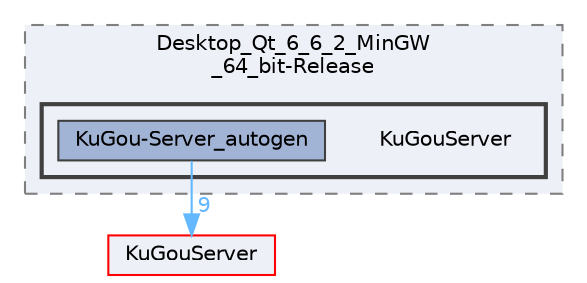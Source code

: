 digraph "KuGouServer"
{
 // LATEX_PDF_SIZE
  bgcolor="transparent";
  edge [fontname=Helvetica,fontsize=10,labelfontname=Helvetica,labelfontsize=10];
  node [fontname=Helvetica,fontsize=10,shape=box,height=0.2,width=0.4];
  compound=true
  subgraph clusterdir_9a8370762c0dc4696259158c821ea07b {
    graph [ bgcolor="#edf0f7", pencolor="grey50", label="Desktop_Qt_6_6_2_MinGW\l_64_bit-Release", fontname=Helvetica,fontsize=10 style="filled,dashed", URL="dir_9a8370762c0dc4696259158c821ea07b.html",tooltip=""]
  subgraph clusterdir_bdc3604e770c31de323dfb9e5cc57346 {
    graph [ bgcolor="#edf0f7", pencolor="grey25", label="", fontname=Helvetica,fontsize=10 style="filled,bold", URL="dir_bdc3604e770c31de323dfb9e5cc57346.html",tooltip=""]
    dir_bdc3604e770c31de323dfb9e5cc57346 [shape=plaintext, label="KuGouServer"];
  dir_a5efb53a41d652846e4c2ddeb196e85d [label="KuGou-Server_autogen", fillcolor="#a2b4d6", color="grey25", style="filled", URL="dir_a5efb53a41d652846e4c2ddeb196e85d.html",tooltip=""];
  }
  }
  dir_e72918b9f0e93adee7ec62635d44a38d [label="KuGouServer", fillcolor="#edf0f7", color="red", style="filled", URL="dir_e72918b9f0e93adee7ec62635d44a38d.html",tooltip=""];
  dir_a5efb53a41d652846e4c2ddeb196e85d->dir_e72918b9f0e93adee7ec62635d44a38d [headlabel="9", labeldistance=1.5 headhref="dir_000167_000170.html" href="dir_000167_000170.html" color="steelblue1" fontcolor="steelblue1"];
}
